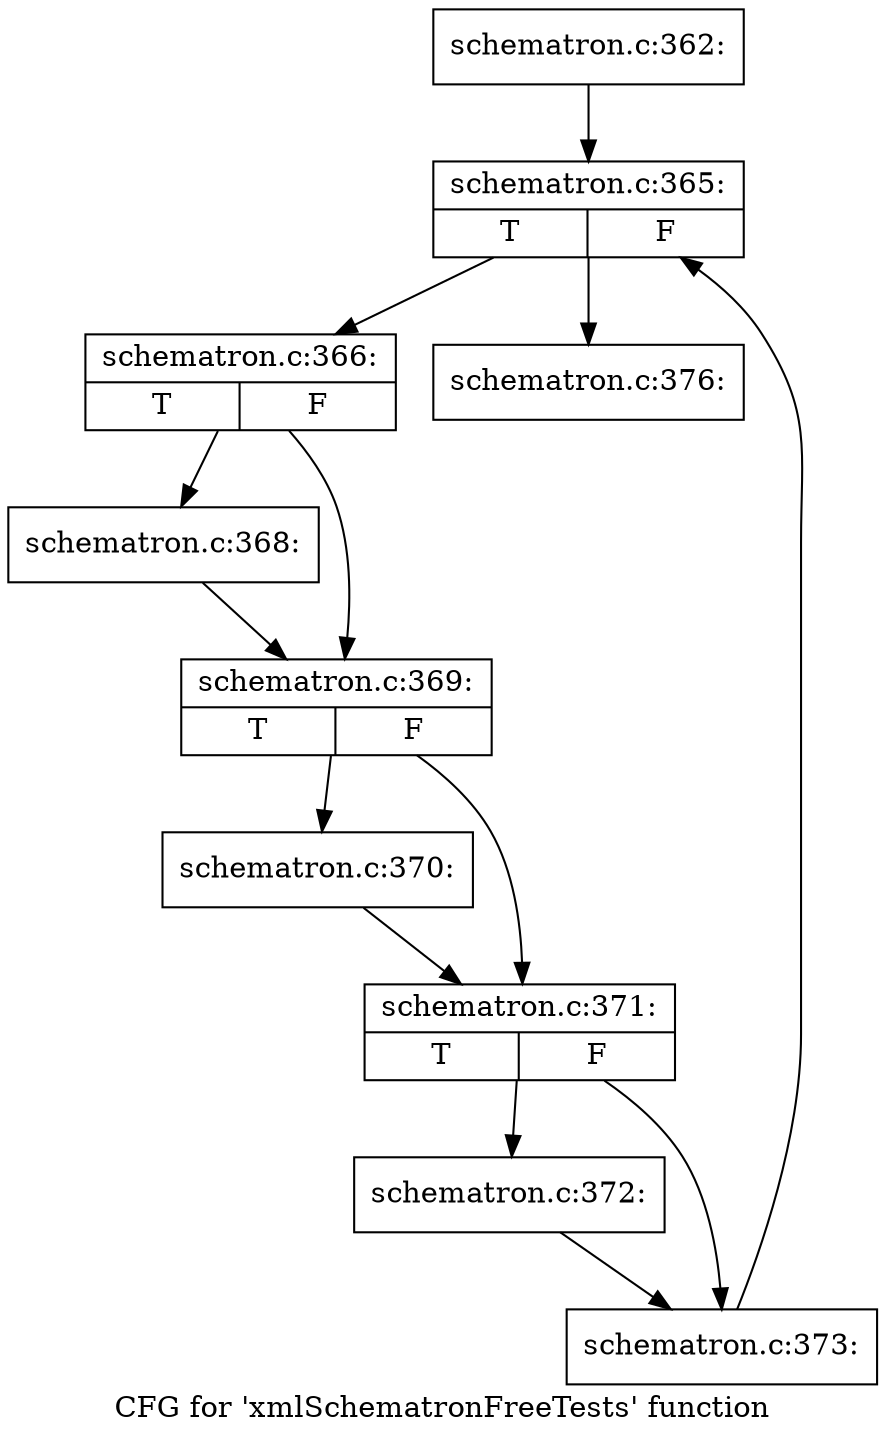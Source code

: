 digraph "CFG for 'xmlSchematronFreeTests' function" {
	label="CFG for 'xmlSchematronFreeTests' function";

	Node0x4c94fa0 [shape=record,label="{schematron.c:362:}"];
	Node0x4c94fa0 -> Node0x4c951d0;
	Node0x4c951d0 [shape=record,label="{schematron.c:365:|{<s0>T|<s1>F}}"];
	Node0x4c951d0 -> Node0x4c98b60;
	Node0x4c951d0 -> Node0x4c95330;
	Node0x4c98b60 [shape=record,label="{schematron.c:366:|{<s0>T|<s1>F}}"];
	Node0x4c98b60 -> Node0x4c98ed0;
	Node0x4c98b60 -> Node0x4c98f20;
	Node0x4c98ed0 [shape=record,label="{schematron.c:368:}"];
	Node0x4c98ed0 -> Node0x4c98f20;
	Node0x4c98f20 [shape=record,label="{schematron.c:369:|{<s0>T|<s1>F}}"];
	Node0x4c98f20 -> Node0x4c996b0;
	Node0x4c98f20 -> Node0x4c99700;
	Node0x4c996b0 [shape=record,label="{schematron.c:370:}"];
	Node0x4c996b0 -> Node0x4c99700;
	Node0x4c99700 [shape=record,label="{schematron.c:371:|{<s0>T|<s1>F}}"];
	Node0x4c99700 -> Node0x4c9a3c0;
	Node0x4c99700 -> Node0x4c9a6f0;
	Node0x4c9a3c0 [shape=record,label="{schematron.c:372:}"];
	Node0x4c9a3c0 -> Node0x4c9a6f0;
	Node0x4c9a6f0 [shape=record,label="{schematron.c:373:}"];
	Node0x4c9a6f0 -> Node0x4c951d0;
	Node0x4c95330 [shape=record,label="{schematron.c:376:}"];
}
